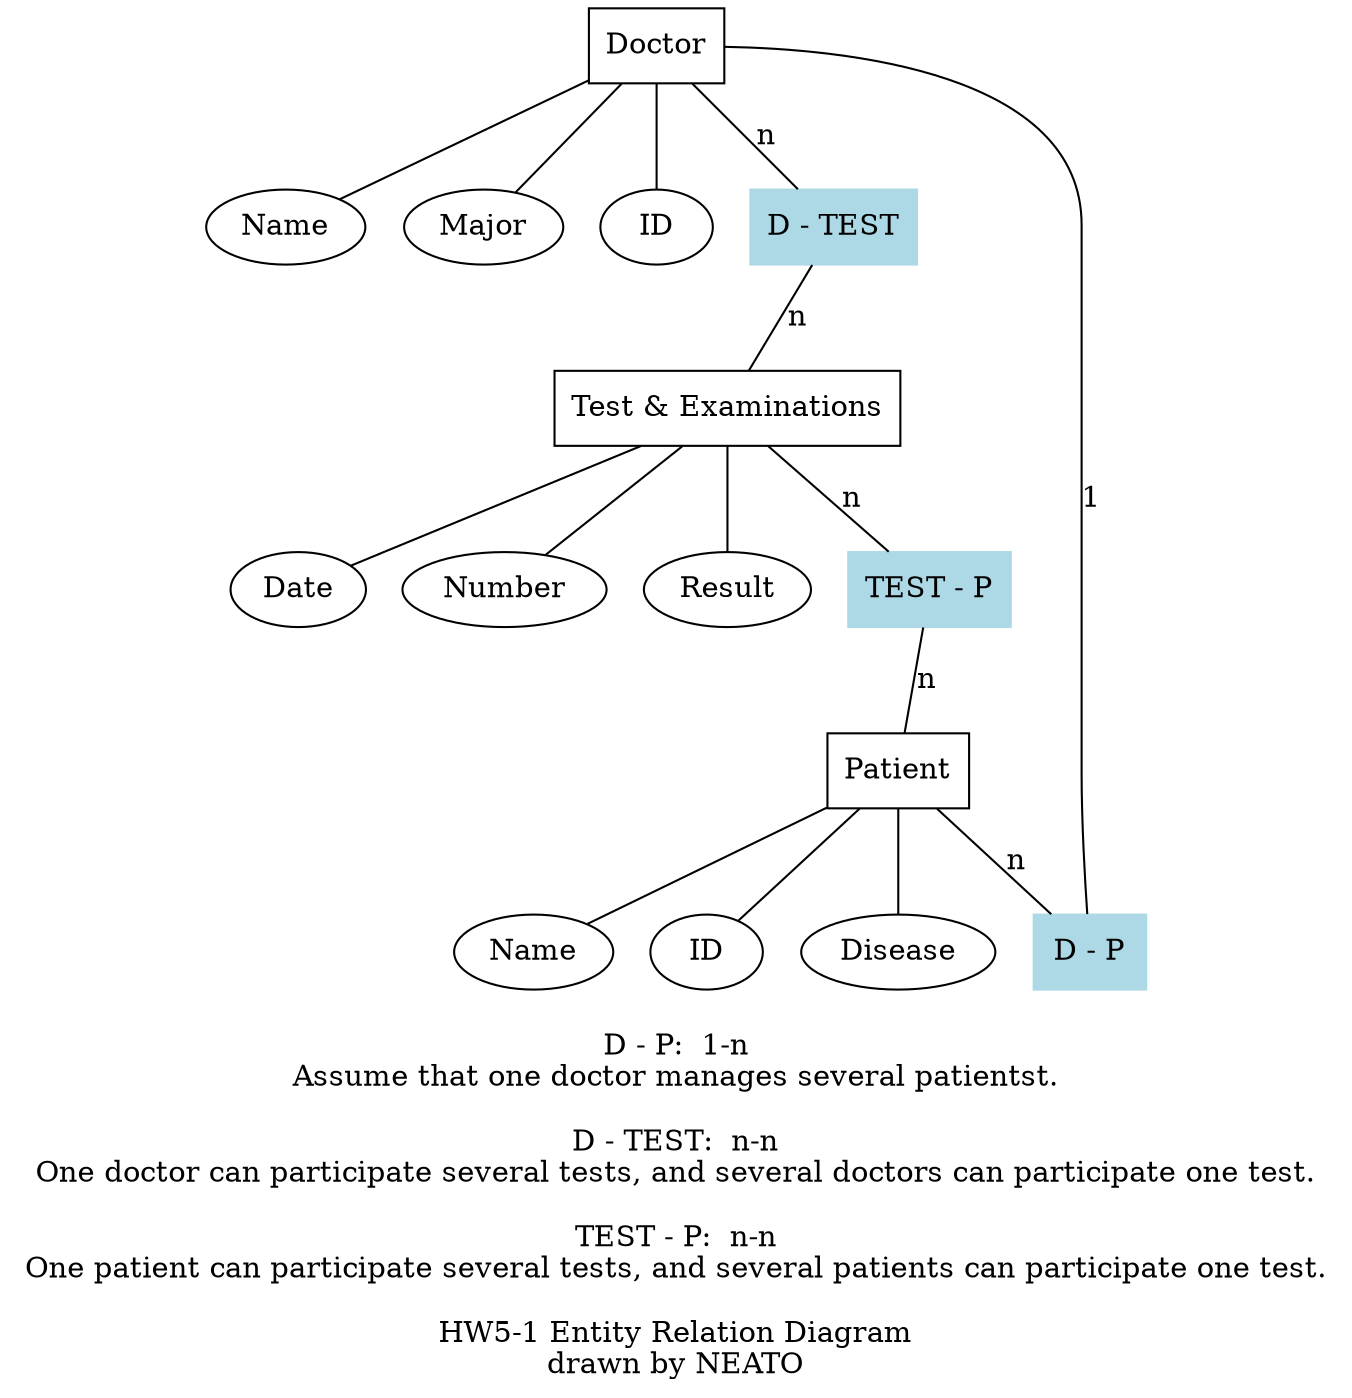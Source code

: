 graph ER {
	doctor [label=Doctor shape=box]
	doctor_name [label=Name]
	doctor_major [label=Major]
	doctor_id [label=ID]
	doctor -- doctor_id [len=1.00]
	doctor -- doctor_major [len=1.00]
	doctor -- doctor_name [len=1.00]
	patient [label=Patient shape=box]
	patient_name [label=Name]
	patient_id [label=ID]
	patient_disease [label=Disease]
	patient -- patient_name [len=1.00]
	patient -- patient_id [len=1.00]
	patient -- patient_disease [len=1.00]
	"test and examinations" [label="Test & Examinations" shape=box]
	test_date [label=Date]
	test_num [label=Number]
	test_result [label=Result]
	"test and examinations" -- test_date [len=1.50]
	"test and examinations" -- test_num [len=1.00]
	"test and examinations" -- test_result [len=1.30]
	node [color=lightblue shape=doublediamond style=filled]
	"D - P"
	"D - TEST"
	"TEST - P"
	patient -- "D - P" [label=n len=1.50]
	"D - P" -- doctor [label=1 len=1.50]
	doctor -- "D - TEST" [label=n len=1.00]
	"D - TEST" -- "test and examinations" [label=n len=1.00]
	"test and examinations" -- "TEST - P" [label=n len=1.80]
	"TEST - P" -- patient [label=n len=1.00]
	label="\nD - P:  1-n\nAssume that one doctor manages several patientst.\n\nD - TEST:  n-n\nOne doctor can participate several tests, and several doctors can participate one test.\n\nTEST - P:  n-n\nOne patient can participate several tests, and several patients can participate one test.\n\nHW5-1 Entity Relation Diagram\ndrawn by NEATO"
}
